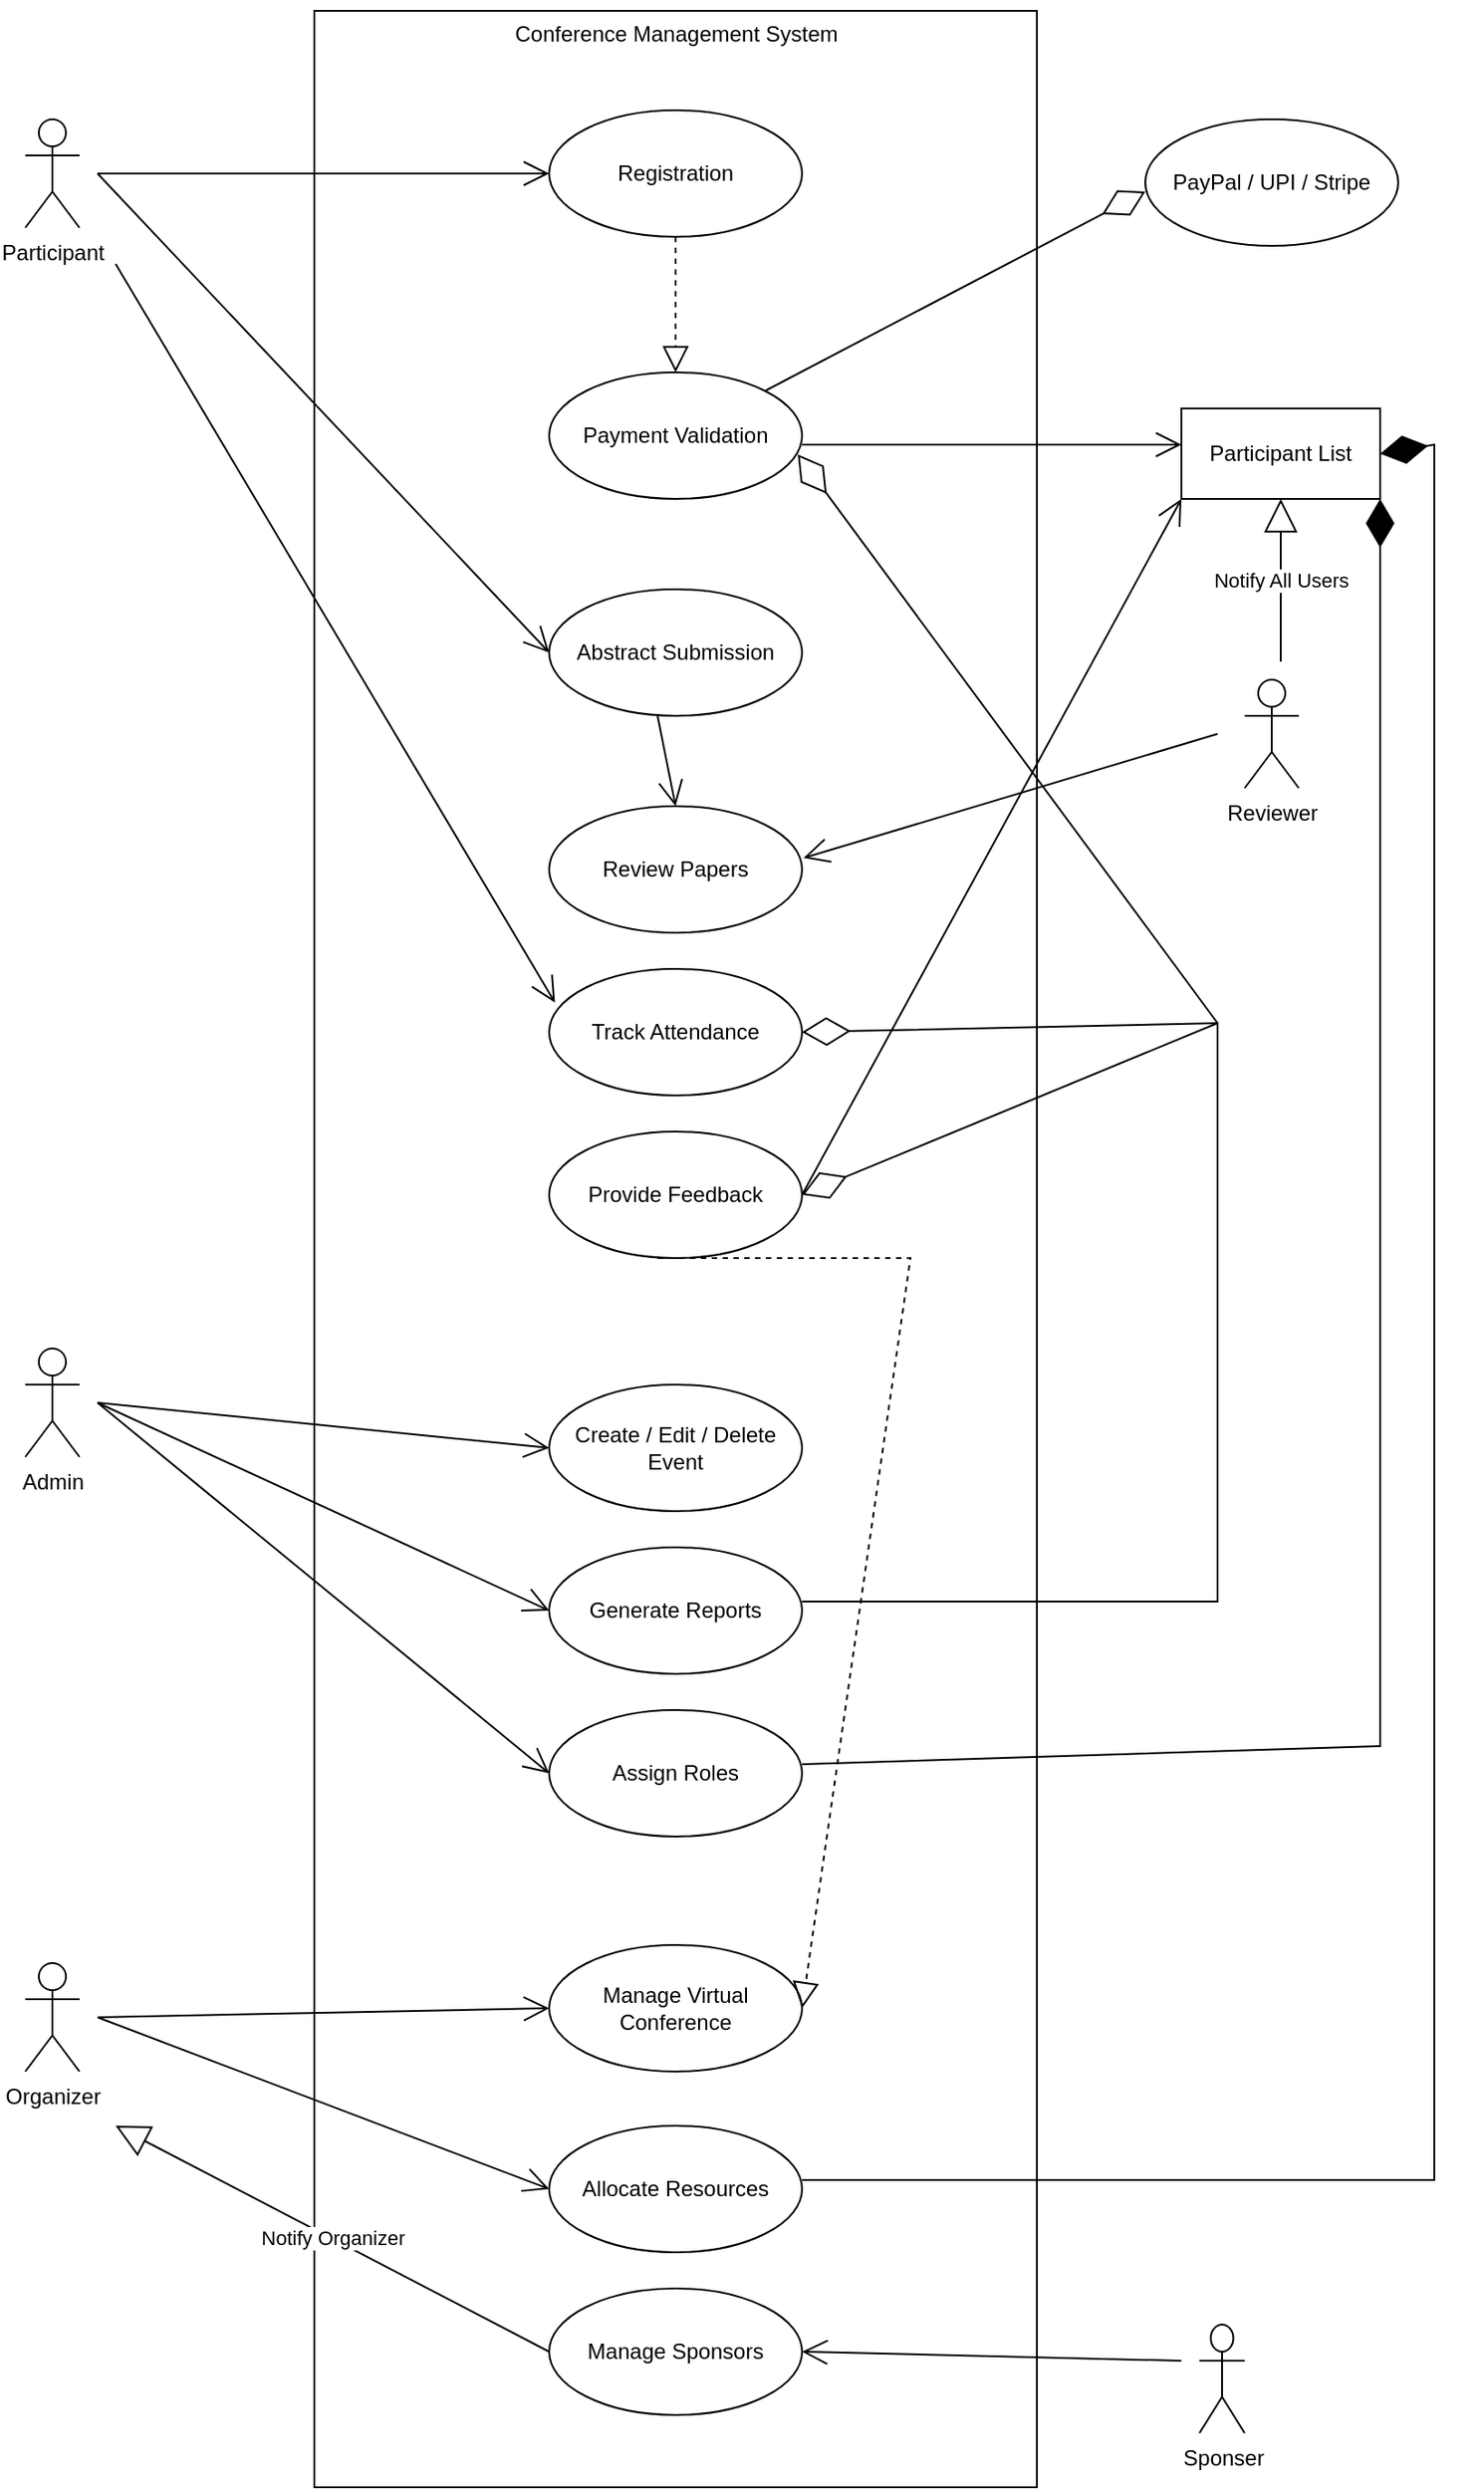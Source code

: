 <mxfile version="26.0.2">
  <diagram name="Page-1" id="DUE7biUJpQNrbBLLqS-n">
    <mxGraphModel dx="3500" dy="2010" grid="0" gridSize="10" guides="1" tooltips="1" connect="1" arrows="1" fold="1" page="1" pageScale="1" pageWidth="850" pageHeight="1100" math="0" shadow="0">
      <root>
        <mxCell id="0" />
        <mxCell id="1" parent="0" />
        <mxCell id="IS-0kcML-_zUASKxUhi8-2" value="Participant" style="shape=umlActor;verticalLabelPosition=bottom;verticalAlign=top;html=1;" vertex="1" parent="1">
          <mxGeometry x="40" y="100" width="30" height="60" as="geometry" />
        </mxCell>
        <mxCell id="IS-0kcML-_zUASKxUhi8-3" value="" style="whiteSpace=wrap;html=1;verticalAlign=top;" vertex="1" parent="1">
          <mxGeometry x="200" y="40" width="400" height="1370" as="geometry" />
        </mxCell>
        <mxCell id="IS-0kcML-_zUASKxUhi8-7" value="&lt;p class=&quot;MsoNormal&quot;&gt;&lt;span style=&quot;mso-spacerun:&#39;yes&#39;;font-family:Arial;mso-fareast-font-family:&#39;Times New Roman&#39;;&lt;br/&gt;font-size:11.0pt;&quot;&gt;Conference Management System&lt;/span&gt;&lt;/p&gt;" style="text;align=center;fontStyle=0;verticalAlign=middle;spacingLeft=3;spacingRight=3;strokeColor=none;rotatable=0;points=[[0,0.5],[1,0.5]];portConstraint=eastwest;html=1;" vertex="1" parent="1">
          <mxGeometry x="360" y="40" width="80" height="26" as="geometry" />
        </mxCell>
        <mxCell id="IS-0kcML-_zUASKxUhi8-8" value="Registration" style="ellipse;whiteSpace=wrap;html=1;" vertex="1" parent="1">
          <mxGeometry x="330" y="95" width="140" height="70" as="geometry" />
        </mxCell>
        <mxCell id="IS-0kcML-_zUASKxUhi8-9" value="" style="endArrow=open;endFill=1;endSize=12;html=1;rounded=0;entryX=0;entryY=0.5;entryDx=0;entryDy=0;" edge="1" parent="1" target="IS-0kcML-_zUASKxUhi8-8">
          <mxGeometry width="160" relative="1" as="geometry">
            <mxPoint x="80" y="130" as="sourcePoint" />
            <mxPoint x="240" y="130" as="targetPoint" />
          </mxGeometry>
        </mxCell>
        <mxCell id="IS-0kcML-_zUASKxUhi8-10" value="" style="endArrow=block;dashed=1;endFill=0;endSize=12;html=1;rounded=0;entryX=0.5;entryY=0;entryDx=0;entryDy=0;" edge="1" parent="1" source="IS-0kcML-_zUASKxUhi8-8" target="IS-0kcML-_zUASKxUhi8-11">
          <mxGeometry width="160" relative="1" as="geometry">
            <mxPoint x="400" y="165" as="sourcePoint" />
            <mxPoint x="400" y="230" as="targetPoint" />
          </mxGeometry>
        </mxCell>
        <mxCell id="IS-0kcML-_zUASKxUhi8-11" value="Payment Validation" style="ellipse;whiteSpace=wrap;html=1;" vertex="1" parent="1">
          <mxGeometry x="330" y="240" width="140" height="70" as="geometry" />
        </mxCell>
        <mxCell id="IS-0kcML-_zUASKxUhi8-12" value="" style="endArrow=open;endFill=1;endSize=12;html=1;rounded=0;" edge="1" parent="1">
          <mxGeometry width="160" relative="1" as="geometry">
            <mxPoint x="470" y="280" as="sourcePoint" />
            <mxPoint x="680" y="280" as="targetPoint" />
          </mxGeometry>
        </mxCell>
        <mxCell id="IS-0kcML-_zUASKxUhi8-14" value="Participant List" style="html=1;whiteSpace=wrap;" vertex="1" parent="1">
          <mxGeometry x="680" y="260" width="110" height="50" as="geometry" />
        </mxCell>
        <mxCell id="IS-0kcML-_zUASKxUhi8-15" value="" style="endArrow=diamondThin;endFill=0;endSize=24;html=1;rounded=0;" edge="1" parent="1">
          <mxGeometry width="160" relative="1" as="geometry">
            <mxPoint x="450" y="250" as="sourcePoint" />
            <mxPoint x="660" y="140" as="targetPoint" />
          </mxGeometry>
        </mxCell>
        <mxCell id="IS-0kcML-_zUASKxUhi8-16" value="PayPal / UPI / Stripe" style="ellipse;whiteSpace=wrap;html=1;" vertex="1" parent="1">
          <mxGeometry x="660" y="100" width="140" height="70" as="geometry" />
        </mxCell>
        <mxCell id="IS-0kcML-_zUASKxUhi8-17" value="Abstract Submission" style="ellipse;whiteSpace=wrap;html=1;" vertex="1" parent="1">
          <mxGeometry x="330" y="360" width="140" height="70" as="geometry" />
        </mxCell>
        <mxCell id="IS-0kcML-_zUASKxUhi8-18" value="" style="endArrow=open;endFill=1;endSize=12;html=1;rounded=0;entryX=0;entryY=0.5;entryDx=0;entryDy=0;" edge="1" parent="1" target="IS-0kcML-_zUASKxUhi8-17">
          <mxGeometry width="160" relative="1" as="geometry">
            <mxPoint x="80" y="130" as="sourcePoint" />
            <mxPoint x="410" y="310" as="targetPoint" />
          </mxGeometry>
        </mxCell>
        <mxCell id="IS-0kcML-_zUASKxUhi8-19" value="Reviewer" style="shape=umlActor;verticalLabelPosition=bottom;verticalAlign=top;html=1;" vertex="1" parent="1">
          <mxGeometry x="715" y="410" width="30" height="60" as="geometry" />
        </mxCell>
        <mxCell id="IS-0kcML-_zUASKxUhi8-20" value="Review Papers" style="ellipse;whiteSpace=wrap;html=1;" vertex="1" parent="1">
          <mxGeometry x="330" y="480" width="140" height="70" as="geometry" />
        </mxCell>
        <mxCell id="IS-0kcML-_zUASKxUhi8-21" value="" style="endArrow=open;endFill=1;endSize=12;html=1;rounded=0;entryX=0.5;entryY=0;entryDx=0;entryDy=0;" edge="1" parent="1" target="IS-0kcML-_zUASKxUhi8-20">
          <mxGeometry width="160" relative="1" as="geometry">
            <mxPoint x="390" y="430" as="sourcePoint" />
            <mxPoint x="550" y="430" as="targetPoint" />
          </mxGeometry>
        </mxCell>
        <mxCell id="IS-0kcML-_zUASKxUhi8-22" value="" style="endArrow=open;endFill=1;endSize=12;html=1;rounded=0;entryX=1.006;entryY=0.409;entryDx=0;entryDy=0;entryPerimeter=0;" edge="1" parent="1" target="IS-0kcML-_zUASKxUhi8-20">
          <mxGeometry width="160" relative="1" as="geometry">
            <mxPoint x="700" y="440" as="sourcePoint" />
            <mxPoint x="710" y="480" as="targetPoint" />
          </mxGeometry>
        </mxCell>
        <mxCell id="IS-0kcML-_zUASKxUhi8-24" value="Notify All Users" style="endArrow=block;endSize=16;endFill=0;html=1;rounded=0;entryX=0.5;entryY=1;entryDx=0;entryDy=0;" edge="1" parent="1" target="IS-0kcML-_zUASKxUhi8-14">
          <mxGeometry width="160" relative="1" as="geometry">
            <mxPoint x="735" y="400" as="sourcePoint" />
            <mxPoint x="880" y="400" as="targetPoint" />
          </mxGeometry>
        </mxCell>
        <mxCell id="IS-0kcML-_zUASKxUhi8-26" value="Track Attendance" style="ellipse;whiteSpace=wrap;html=1;" vertex="1" parent="1">
          <mxGeometry x="330" y="570" width="140" height="70" as="geometry" />
        </mxCell>
        <mxCell id="IS-0kcML-_zUASKxUhi8-28" value="Provide Feedback" style="ellipse;whiteSpace=wrap;html=1;" vertex="1" parent="1">
          <mxGeometry x="330" y="660" width="140" height="70" as="geometry" />
        </mxCell>
        <mxCell id="IS-0kcML-_zUASKxUhi8-30" value="" style="endArrow=open;endFill=1;endSize=12;html=1;rounded=0;exitX=1;exitY=0.5;exitDx=0;exitDy=0;entryX=0;entryY=1;entryDx=0;entryDy=0;" edge="1" parent="1" source="IS-0kcML-_zUASKxUhi8-28" target="IS-0kcML-_zUASKxUhi8-14">
          <mxGeometry width="160" relative="1" as="geometry">
            <mxPoint x="530" y="650" as="sourcePoint" />
            <mxPoint x="690" y="650" as="targetPoint" />
          </mxGeometry>
        </mxCell>
        <mxCell id="IS-0kcML-_zUASKxUhi8-31" value="" style="endArrow=open;endFill=1;endSize=12;html=1;rounded=0;entryX=0.023;entryY=0.266;entryDx=0;entryDy=0;entryPerimeter=0;" edge="1" parent="1" target="IS-0kcML-_zUASKxUhi8-26">
          <mxGeometry width="160" relative="1" as="geometry">
            <mxPoint x="90" y="180" as="sourcePoint" />
            <mxPoint x="220" y="190" as="targetPoint" />
          </mxGeometry>
        </mxCell>
        <mxCell id="IS-0kcML-_zUASKxUhi8-32" value="&lt;font style=&quot;line-height: 0%;&quot;&gt;Admin&lt;/font&gt;" style="shape=umlActor;verticalLabelPosition=bottom;verticalAlign=top;html=1;fontSize=12;horizontal=1;" vertex="1" parent="1">
          <mxGeometry x="40" y="780" width="30" height="60" as="geometry" />
        </mxCell>
        <mxCell id="IS-0kcML-_zUASKxUhi8-35" value="Create / Edit / Delete Event" style="ellipse;whiteSpace=wrap;html=1;" vertex="1" parent="1">
          <mxGeometry x="330" y="800" width="140" height="70" as="geometry" />
        </mxCell>
        <mxCell id="IS-0kcML-_zUASKxUhi8-36" value="Generate Reports" style="ellipse;whiteSpace=wrap;html=1;" vertex="1" parent="1">
          <mxGeometry x="330" y="890" width="140" height="70" as="geometry" />
        </mxCell>
        <mxCell id="IS-0kcML-_zUASKxUhi8-37" value="Assign Roles" style="ellipse;whiteSpace=wrap;html=1;" vertex="1" parent="1">
          <mxGeometry x="330" y="980" width="140" height="70" as="geometry" />
        </mxCell>
        <mxCell id="IS-0kcML-_zUASKxUhi8-38" value="" style="endArrow=open;endFill=1;endSize=12;html=1;rounded=0;entryX=0;entryY=0.5;entryDx=0;entryDy=0;" edge="1" parent="1" target="IS-0kcML-_zUASKxUhi8-35">
          <mxGeometry width="160" relative="1" as="geometry">
            <mxPoint x="80" y="810" as="sourcePoint" />
            <mxPoint x="260" y="810" as="targetPoint" />
          </mxGeometry>
        </mxCell>
        <mxCell id="IS-0kcML-_zUASKxUhi8-39" value="" style="endArrow=open;endFill=1;endSize=12;html=1;rounded=0;entryX=0;entryY=0.5;entryDx=0;entryDy=0;" edge="1" parent="1" target="IS-0kcML-_zUASKxUhi8-36">
          <mxGeometry width="160" relative="1" as="geometry">
            <mxPoint x="80" y="810" as="sourcePoint" />
            <mxPoint x="240" y="830" as="targetPoint" />
          </mxGeometry>
        </mxCell>
        <mxCell id="IS-0kcML-_zUASKxUhi8-40" value="" style="endArrow=open;endFill=1;endSize=12;html=1;rounded=0;entryX=0;entryY=0.5;entryDx=0;entryDy=0;" edge="1" parent="1" target="IS-0kcML-_zUASKxUhi8-37">
          <mxGeometry width="160" relative="1" as="geometry">
            <mxPoint x="80" y="810" as="sourcePoint" />
            <mxPoint x="300" y="990" as="targetPoint" />
          </mxGeometry>
        </mxCell>
        <mxCell id="IS-0kcML-_zUASKxUhi8-41" value="" style="endArrow=diamondThin;endFill=1;endSize=24;html=1;rounded=0;entryX=1;entryY=1;entryDx=0;entryDy=0;" edge="1" parent="1" target="IS-0kcML-_zUASKxUhi8-14">
          <mxGeometry width="160" relative="1" as="geometry">
            <mxPoint x="470" y="1010" as="sourcePoint" />
            <mxPoint x="810" y="720" as="targetPoint" />
            <Array as="points">
              <mxPoint x="790" y="1000" />
            </Array>
          </mxGeometry>
        </mxCell>
        <mxCell id="IS-0kcML-_zUASKxUhi8-42" value="" style="endArrow=diamondThin;endFill=0;endSize=24;html=1;rounded=0;entryX=1;entryY=0.5;entryDx=0;entryDy=0;" edge="1" parent="1" target="IS-0kcML-_zUASKxUhi8-26">
          <mxGeometry width="160" relative="1" as="geometry">
            <mxPoint x="470" y="920" as="sourcePoint" />
            <mxPoint x="700" y="530" as="targetPoint" />
            <Array as="points">
              <mxPoint x="700" y="920" />
              <mxPoint x="700" y="600" />
            </Array>
          </mxGeometry>
        </mxCell>
        <mxCell id="IS-0kcML-_zUASKxUhi8-43" value="" style="endArrow=diamondThin;endFill=0;endSize=24;html=1;rounded=0;entryX=1;entryY=0.5;entryDx=0;entryDy=0;" edge="1" parent="1" target="IS-0kcML-_zUASKxUhi8-28">
          <mxGeometry width="160" relative="1" as="geometry">
            <mxPoint x="700" y="600" as="sourcePoint" />
            <mxPoint x="680" y="680" as="targetPoint" />
          </mxGeometry>
        </mxCell>
        <mxCell id="IS-0kcML-_zUASKxUhi8-44" value="" style="endArrow=diamondThin;endFill=0;endSize=24;html=1;rounded=0;entryX=0.983;entryY=0.649;entryDx=0;entryDy=0;entryPerimeter=0;" edge="1" parent="1" target="IS-0kcML-_zUASKxUhi8-11">
          <mxGeometry width="160" relative="1" as="geometry">
            <mxPoint x="700" y="600" as="sourcePoint" />
            <mxPoint x="800" y="560" as="targetPoint" />
          </mxGeometry>
        </mxCell>
        <mxCell id="IS-0kcML-_zUASKxUhi8-45" value="Organizer" style="shape=umlActor;verticalLabelPosition=bottom;verticalAlign=top;html=1;" vertex="1" parent="1">
          <mxGeometry x="40" y="1120" width="30" height="60" as="geometry" />
        </mxCell>
        <mxCell id="IS-0kcML-_zUASKxUhi8-46" value="Manage Virtual Conference" style="ellipse;whiteSpace=wrap;html=1;" vertex="1" parent="1">
          <mxGeometry x="330" y="1110" width="140" height="70" as="geometry" />
        </mxCell>
        <mxCell id="IS-0kcML-_zUASKxUhi8-47" value="Allocate Resources" style="ellipse;whiteSpace=wrap;html=1;" vertex="1" parent="1">
          <mxGeometry x="330" y="1210" width="140" height="70" as="geometry" />
        </mxCell>
        <mxCell id="IS-0kcML-_zUASKxUhi8-48" value="Manage Sponsors" style="ellipse;whiteSpace=wrap;html=1;" vertex="1" parent="1">
          <mxGeometry x="330" y="1300" width="140" height="70" as="geometry" />
        </mxCell>
        <mxCell id="IS-0kcML-_zUASKxUhi8-49" value="" style="endArrow=open;endFill=1;endSize=12;html=1;rounded=0;entryX=0;entryY=0.5;entryDx=0;entryDy=0;" edge="1" parent="1" target="IS-0kcML-_zUASKxUhi8-46">
          <mxGeometry width="160" relative="1" as="geometry">
            <mxPoint x="80" y="1150" as="sourcePoint" />
            <mxPoint x="240" y="1150" as="targetPoint" />
          </mxGeometry>
        </mxCell>
        <mxCell id="IS-0kcML-_zUASKxUhi8-50" value="" style="endArrow=open;endFill=1;endSize=12;html=1;rounded=0;entryX=0;entryY=0.5;entryDx=0;entryDy=0;" edge="1" parent="1" target="IS-0kcML-_zUASKxUhi8-47">
          <mxGeometry width="160" relative="1" as="geometry">
            <mxPoint x="80" y="1150" as="sourcePoint" />
            <mxPoint x="310" y="1220" as="targetPoint" />
          </mxGeometry>
        </mxCell>
        <mxCell id="IS-0kcML-_zUASKxUhi8-51" value="" style="endArrow=diamondThin;endFill=1;endSize=24;html=1;rounded=0;entryX=1;entryY=0.5;entryDx=0;entryDy=0;" edge="1" parent="1" target="IS-0kcML-_zUASKxUhi8-14">
          <mxGeometry width="160" relative="1" as="geometry">
            <mxPoint x="470" y="1240" as="sourcePoint" />
            <mxPoint x="820" y="230" as="targetPoint" />
            <Array as="points">
              <mxPoint x="820" y="1240" />
              <mxPoint x="820" y="280" />
            </Array>
          </mxGeometry>
        </mxCell>
        <mxCell id="IS-0kcML-_zUASKxUhi8-53" value="" style="endArrow=block;dashed=1;endFill=0;endSize=12;html=1;rounded=0;" edge="1" parent="1">
          <mxGeometry width="160" relative="1" as="geometry">
            <mxPoint x="390" y="730" as="sourcePoint" />
            <mxPoint x="470" y="1145" as="targetPoint" />
            <Array as="points">
              <mxPoint x="530" y="730" />
            </Array>
          </mxGeometry>
        </mxCell>
        <mxCell id="IS-0kcML-_zUASKxUhi8-54" value="Sponser" style="shape=umlActor;verticalLabelPosition=bottom;verticalAlign=top;html=1;" vertex="1" parent="1">
          <mxGeometry x="690" y="1320" width="25" height="60" as="geometry" />
        </mxCell>
        <mxCell id="IS-0kcML-_zUASKxUhi8-55" value="" style="endArrow=open;endFill=1;endSize=12;html=1;rounded=0;entryX=1;entryY=0.5;entryDx=0;entryDy=0;" edge="1" parent="1" target="IS-0kcML-_zUASKxUhi8-48">
          <mxGeometry width="160" relative="1" as="geometry">
            <mxPoint x="680" y="1340" as="sourcePoint" />
            <mxPoint x="670" y="1340" as="targetPoint" />
          </mxGeometry>
        </mxCell>
        <mxCell id="IS-0kcML-_zUASKxUhi8-56" value="Notify Organizer" style="endArrow=block;endSize=16;endFill=0;html=1;rounded=0;exitX=0;exitY=0.5;exitDx=0;exitDy=0;" edge="1" parent="1" source="IS-0kcML-_zUASKxUhi8-48">
          <mxGeometry width="160" relative="1" as="geometry">
            <mxPoint x="160" y="1320" as="sourcePoint" />
            <mxPoint x="90" y="1210" as="targetPoint" />
          </mxGeometry>
        </mxCell>
      </root>
    </mxGraphModel>
  </diagram>
</mxfile>
